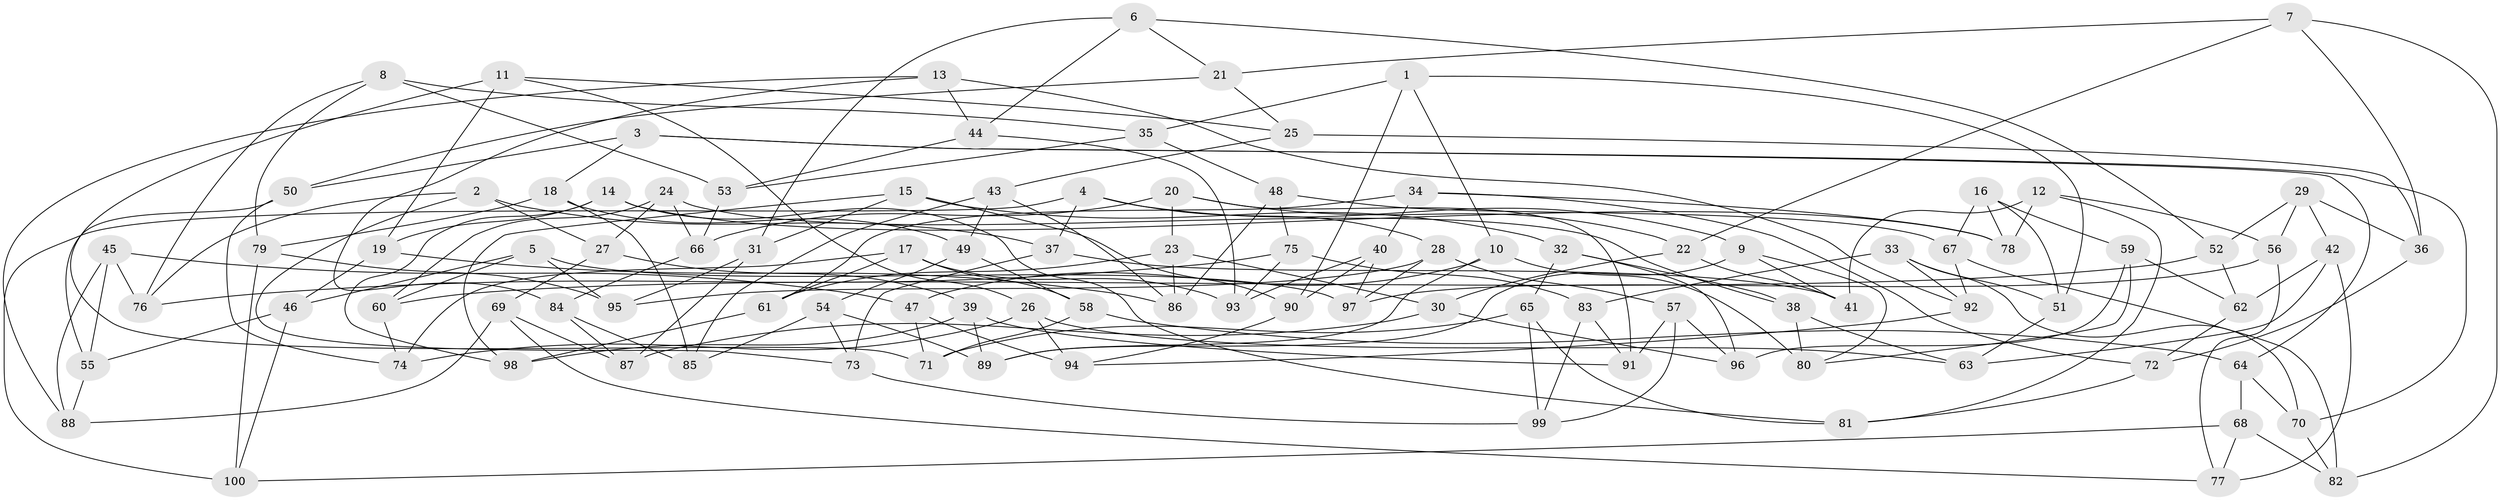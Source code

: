 // Generated by graph-tools (version 1.1) at 2025/11/02/21/25 10:11:16]
// undirected, 100 vertices, 200 edges
graph export_dot {
graph [start="1"]
  node [color=gray90,style=filled];
  1;
  2;
  3;
  4;
  5;
  6;
  7;
  8;
  9;
  10;
  11;
  12;
  13;
  14;
  15;
  16;
  17;
  18;
  19;
  20;
  21;
  22;
  23;
  24;
  25;
  26;
  27;
  28;
  29;
  30;
  31;
  32;
  33;
  34;
  35;
  36;
  37;
  38;
  39;
  40;
  41;
  42;
  43;
  44;
  45;
  46;
  47;
  48;
  49;
  50;
  51;
  52;
  53;
  54;
  55;
  56;
  57;
  58;
  59;
  60;
  61;
  62;
  63;
  64;
  65;
  66;
  67;
  68;
  69;
  70;
  71;
  72;
  73;
  74;
  75;
  76;
  77;
  78;
  79;
  80;
  81;
  82;
  83;
  84;
  85;
  86;
  87;
  88;
  89;
  90;
  91;
  92;
  93;
  94;
  95;
  96;
  97;
  98;
  99;
  100;
  1 -- 51;
  1 -- 10;
  1 -- 35;
  1 -- 90;
  2 -- 27;
  2 -- 37;
  2 -- 73;
  2 -- 76;
  3 -- 18;
  3 -- 64;
  3 -- 70;
  3 -- 50;
  4 -- 28;
  4 -- 100;
  4 -- 37;
  4 -- 9;
  5 -- 97;
  5 -- 95;
  5 -- 60;
  5 -- 46;
  6 -- 52;
  6 -- 44;
  6 -- 21;
  6 -- 31;
  7 -- 82;
  7 -- 21;
  7 -- 22;
  7 -- 36;
  8 -- 76;
  8 -- 79;
  8 -- 35;
  8 -- 53;
  9 -- 89;
  9 -- 41;
  9 -- 80;
  10 -- 80;
  10 -- 89;
  10 -- 47;
  11 -- 26;
  11 -- 71;
  11 -- 25;
  11 -- 19;
  12 -- 81;
  12 -- 56;
  12 -- 78;
  12 -- 41;
  13 -- 88;
  13 -- 92;
  13 -- 44;
  13 -- 84;
  14 -- 78;
  14 -- 81;
  14 -- 98;
  14 -- 19;
  15 -- 31;
  15 -- 32;
  15 -- 90;
  15 -- 98;
  16 -- 78;
  16 -- 59;
  16 -- 51;
  16 -- 67;
  17 -- 74;
  17 -- 61;
  17 -- 58;
  17 -- 93;
  18 -- 85;
  18 -- 49;
  18 -- 79;
  19 -- 46;
  19 -- 86;
  20 -- 23;
  20 -- 66;
  20 -- 22;
  20 -- 91;
  21 -- 25;
  21 -- 50;
  22 -- 41;
  22 -- 30;
  23 -- 61;
  23 -- 86;
  23 -- 30;
  24 -- 66;
  24 -- 38;
  24 -- 60;
  24 -- 27;
  25 -- 43;
  25 -- 36;
  26 -- 74;
  26 -- 94;
  26 -- 63;
  27 -- 69;
  27 -- 39;
  28 -- 97;
  28 -- 95;
  28 -- 57;
  29 -- 52;
  29 -- 56;
  29 -- 42;
  29 -- 36;
  30 -- 87;
  30 -- 96;
  31 -- 87;
  31 -- 95;
  32 -- 96;
  32 -- 38;
  32 -- 65;
  33 -- 70;
  33 -- 51;
  33 -- 92;
  33 -- 83;
  34 -- 40;
  34 -- 72;
  34 -- 78;
  34 -- 61;
  35 -- 48;
  35 -- 53;
  36 -- 72;
  37 -- 41;
  37 -- 73;
  38 -- 63;
  38 -- 80;
  39 -- 91;
  39 -- 98;
  39 -- 89;
  40 -- 97;
  40 -- 93;
  40 -- 90;
  42 -- 62;
  42 -- 63;
  42 -- 77;
  43 -- 86;
  43 -- 85;
  43 -- 49;
  44 -- 93;
  44 -- 53;
  45 -- 55;
  45 -- 76;
  45 -- 47;
  45 -- 88;
  46 -- 55;
  46 -- 100;
  47 -- 94;
  47 -- 71;
  48 -- 86;
  48 -- 75;
  48 -- 67;
  49 -- 54;
  49 -- 58;
  50 -- 55;
  50 -- 74;
  51 -- 63;
  52 -- 60;
  52 -- 62;
  53 -- 66;
  54 -- 85;
  54 -- 89;
  54 -- 73;
  55 -- 88;
  56 -- 97;
  56 -- 77;
  57 -- 96;
  57 -- 99;
  57 -- 91;
  58 -- 71;
  58 -- 64;
  59 -- 80;
  59 -- 96;
  59 -- 62;
  60 -- 74;
  61 -- 98;
  62 -- 72;
  64 -- 70;
  64 -- 68;
  65 -- 71;
  65 -- 81;
  65 -- 99;
  66 -- 84;
  67 -- 92;
  67 -- 82;
  68 -- 77;
  68 -- 100;
  68 -- 82;
  69 -- 77;
  69 -- 88;
  69 -- 87;
  70 -- 82;
  72 -- 81;
  73 -- 99;
  75 -- 93;
  75 -- 76;
  75 -- 83;
  79 -- 100;
  79 -- 95;
  83 -- 91;
  83 -- 99;
  84 -- 87;
  84 -- 85;
  90 -- 94;
  92 -- 94;
}
